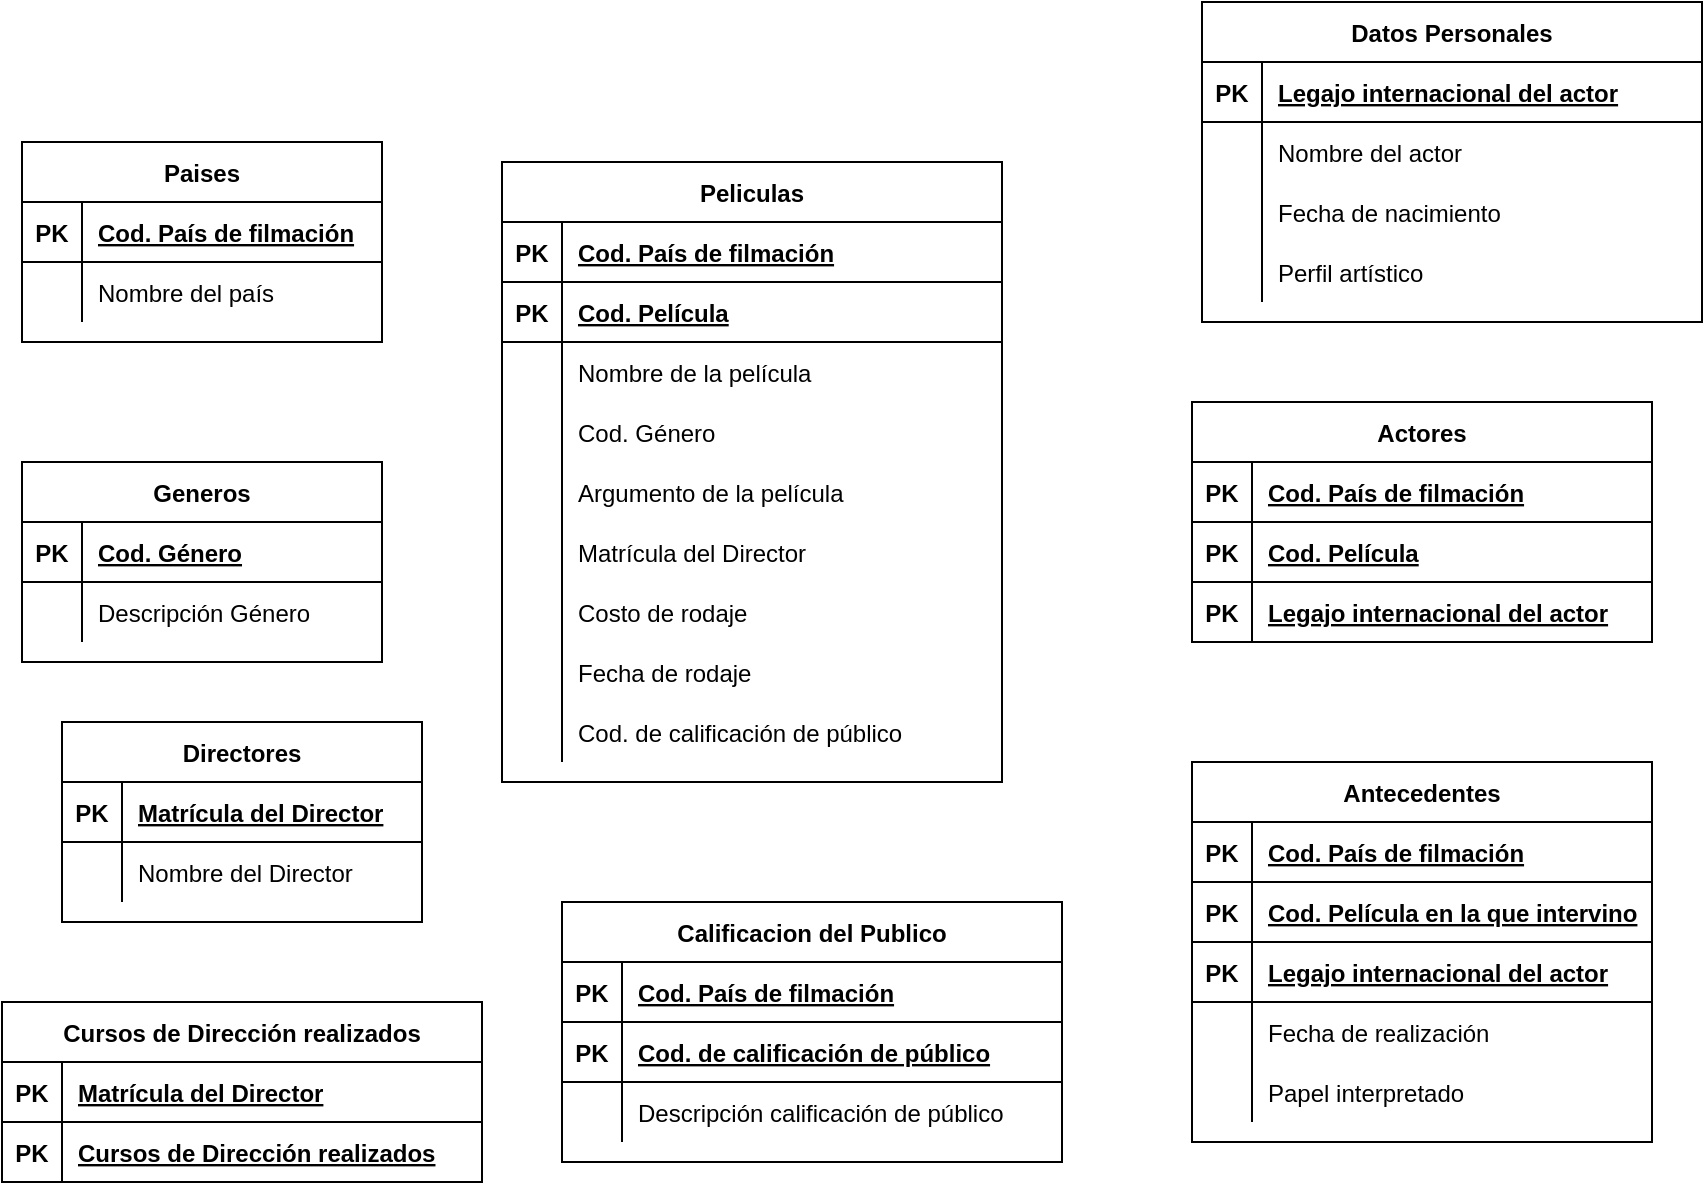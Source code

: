 <mxfile version="13.6.6" type="github">
  <diagram id="R2lEEEUBdFMjLlhIrx00" name="Page-1">
    <mxGraphModel dx="1871" dy="529" grid="1" gridSize="10" guides="1" tooltips="1" connect="1" arrows="1" fold="1" page="1" pageScale="1" pageWidth="850" pageHeight="1100" math="0" shadow="0" extFonts="Permanent Marker^https://fonts.googleapis.com/css?family=Permanent+Marker">
      <root>
        <mxCell id="0" />
        <mxCell id="1" parent="0" />
        <mxCell id="dDVhKl1gEV_FFzRzYjG9-1" value="Peliculas" style="shape=table;startSize=30;container=1;collapsible=1;childLayout=tableLayout;fixedRows=1;rowLines=0;fontStyle=1;align=center;resizeLast=1;" parent="1" vertex="1">
          <mxGeometry x="120" y="100" width="250" height="310" as="geometry" />
        </mxCell>
        <mxCell id="dDVhKl1gEV_FFzRzYjG9-76" value="" style="shape=partialRectangle;collapsible=0;dropTarget=0;pointerEvents=0;fillColor=none;top=0;left=0;bottom=1;right=0;points=[[0,0.5],[1,0.5]];portConstraint=eastwest;" parent="dDVhKl1gEV_FFzRzYjG9-1" vertex="1">
          <mxGeometry y="30" width="250" height="30" as="geometry" />
        </mxCell>
        <mxCell id="dDVhKl1gEV_FFzRzYjG9-77" value="PK" style="shape=partialRectangle;connectable=0;fillColor=none;top=0;left=0;bottom=0;right=0;fontStyle=1;overflow=hidden;" parent="dDVhKl1gEV_FFzRzYjG9-76" vertex="1">
          <mxGeometry width="30" height="30" as="geometry" />
        </mxCell>
        <mxCell id="dDVhKl1gEV_FFzRzYjG9-78" value="Cod. País de filmación" style="shape=partialRectangle;connectable=0;fillColor=none;top=0;left=0;bottom=0;right=0;align=left;spacingLeft=6;fontStyle=5;overflow=hidden;" parent="dDVhKl1gEV_FFzRzYjG9-76" vertex="1">
          <mxGeometry x="30" width="220" height="30" as="geometry" />
        </mxCell>
        <mxCell id="dDVhKl1gEV_FFzRzYjG9-2" value="" style="shape=partialRectangle;collapsible=0;dropTarget=0;pointerEvents=0;fillColor=none;top=0;left=0;bottom=1;right=0;points=[[0,0.5],[1,0.5]];portConstraint=eastwest;" parent="dDVhKl1gEV_FFzRzYjG9-1" vertex="1">
          <mxGeometry y="60" width="250" height="30" as="geometry" />
        </mxCell>
        <mxCell id="dDVhKl1gEV_FFzRzYjG9-3" value="PK" style="shape=partialRectangle;connectable=0;fillColor=none;top=0;left=0;bottom=0;right=0;fontStyle=1;overflow=hidden;" parent="dDVhKl1gEV_FFzRzYjG9-2" vertex="1">
          <mxGeometry width="30" height="30" as="geometry" />
        </mxCell>
        <mxCell id="dDVhKl1gEV_FFzRzYjG9-4" value="Cod. Película" style="shape=partialRectangle;connectable=0;fillColor=none;top=0;left=0;bottom=0;right=0;align=left;spacingLeft=6;fontStyle=5;overflow=hidden;" parent="dDVhKl1gEV_FFzRzYjG9-2" vertex="1">
          <mxGeometry x="30" width="220" height="30" as="geometry" />
        </mxCell>
        <mxCell id="dDVhKl1gEV_FFzRzYjG9-8" value="" style="shape=partialRectangle;collapsible=0;dropTarget=0;pointerEvents=0;fillColor=none;top=0;left=0;bottom=0;right=0;points=[[0,0.5],[1,0.5]];portConstraint=eastwest;" parent="dDVhKl1gEV_FFzRzYjG9-1" vertex="1">
          <mxGeometry y="90" width="250" height="30" as="geometry" />
        </mxCell>
        <mxCell id="dDVhKl1gEV_FFzRzYjG9-9" value="" style="shape=partialRectangle;connectable=0;fillColor=none;top=0;left=0;bottom=0;right=0;editable=1;overflow=hidden;" parent="dDVhKl1gEV_FFzRzYjG9-8" vertex="1">
          <mxGeometry width="30" height="30" as="geometry" />
        </mxCell>
        <mxCell id="dDVhKl1gEV_FFzRzYjG9-10" value="Nombre de la película" style="shape=partialRectangle;connectable=0;fillColor=none;top=0;left=0;bottom=0;right=0;align=left;spacingLeft=6;overflow=hidden;" parent="dDVhKl1gEV_FFzRzYjG9-8" vertex="1">
          <mxGeometry x="30" width="220" height="30" as="geometry" />
        </mxCell>
        <mxCell id="dDVhKl1gEV_FFzRzYjG9-11" value="" style="shape=partialRectangle;collapsible=0;dropTarget=0;pointerEvents=0;fillColor=none;top=0;left=0;bottom=0;right=0;points=[[0,0.5],[1,0.5]];portConstraint=eastwest;" parent="dDVhKl1gEV_FFzRzYjG9-1" vertex="1">
          <mxGeometry y="120" width="250" height="30" as="geometry" />
        </mxCell>
        <mxCell id="dDVhKl1gEV_FFzRzYjG9-12" value="" style="shape=partialRectangle;connectable=0;fillColor=none;top=0;left=0;bottom=0;right=0;editable=1;overflow=hidden;" parent="dDVhKl1gEV_FFzRzYjG9-11" vertex="1">
          <mxGeometry width="30" height="30" as="geometry" />
        </mxCell>
        <mxCell id="dDVhKl1gEV_FFzRzYjG9-13" value="Cod. Género " style="shape=partialRectangle;connectable=0;fillColor=none;top=0;left=0;bottom=0;right=0;align=left;spacingLeft=6;overflow=hidden;" parent="dDVhKl1gEV_FFzRzYjG9-11" vertex="1">
          <mxGeometry x="30" width="220" height="30" as="geometry" />
        </mxCell>
        <mxCell id="dDVhKl1gEV_FFzRzYjG9-56" value="" style="shape=partialRectangle;collapsible=0;dropTarget=0;pointerEvents=0;fillColor=none;top=0;left=0;bottom=0;right=0;points=[[0,0.5],[1,0.5]];portConstraint=eastwest;" parent="dDVhKl1gEV_FFzRzYjG9-1" vertex="1">
          <mxGeometry y="150" width="250" height="30" as="geometry" />
        </mxCell>
        <mxCell id="dDVhKl1gEV_FFzRzYjG9-57" value="" style="shape=partialRectangle;connectable=0;fillColor=none;top=0;left=0;bottom=0;right=0;editable=1;overflow=hidden;" parent="dDVhKl1gEV_FFzRzYjG9-56" vertex="1">
          <mxGeometry width="30" height="30" as="geometry" />
        </mxCell>
        <mxCell id="dDVhKl1gEV_FFzRzYjG9-58" value="Argumento de la película" style="shape=partialRectangle;connectable=0;fillColor=none;top=0;left=0;bottom=0;right=0;align=left;spacingLeft=6;overflow=hidden;" parent="dDVhKl1gEV_FFzRzYjG9-56" vertex="1">
          <mxGeometry x="30" width="220" height="30" as="geometry" />
        </mxCell>
        <mxCell id="dDVhKl1gEV_FFzRzYjG9-70" value="" style="shape=partialRectangle;collapsible=0;dropTarget=0;pointerEvents=0;fillColor=none;top=0;left=0;bottom=0;right=0;points=[[0,0.5],[1,0.5]];portConstraint=eastwest;" parent="dDVhKl1gEV_FFzRzYjG9-1" vertex="1">
          <mxGeometry y="180" width="250" height="30" as="geometry" />
        </mxCell>
        <mxCell id="dDVhKl1gEV_FFzRzYjG9-71" value="" style="shape=partialRectangle;connectable=0;fillColor=none;top=0;left=0;bottom=0;right=0;editable=1;overflow=hidden;" parent="dDVhKl1gEV_FFzRzYjG9-70" vertex="1">
          <mxGeometry width="30" height="30" as="geometry" />
        </mxCell>
        <mxCell id="dDVhKl1gEV_FFzRzYjG9-72" value="Matrícula del Director" style="shape=partialRectangle;connectable=0;fillColor=none;top=0;left=0;bottom=0;right=0;align=left;spacingLeft=6;overflow=hidden;" parent="dDVhKl1gEV_FFzRzYjG9-70" vertex="1">
          <mxGeometry x="30" width="220" height="30" as="geometry" />
        </mxCell>
        <mxCell id="dDVhKl1gEV_FFzRzYjG9-59" value="" style="shape=partialRectangle;collapsible=0;dropTarget=0;pointerEvents=0;fillColor=none;top=0;left=0;bottom=0;right=0;points=[[0,0.5],[1,0.5]];portConstraint=eastwest;" parent="dDVhKl1gEV_FFzRzYjG9-1" vertex="1">
          <mxGeometry y="210" width="250" height="30" as="geometry" />
        </mxCell>
        <mxCell id="dDVhKl1gEV_FFzRzYjG9-60" value="" style="shape=partialRectangle;connectable=0;fillColor=none;top=0;left=0;bottom=0;right=0;editable=1;overflow=hidden;" parent="dDVhKl1gEV_FFzRzYjG9-59" vertex="1">
          <mxGeometry width="30" height="30" as="geometry" />
        </mxCell>
        <mxCell id="dDVhKl1gEV_FFzRzYjG9-61" value="Costo de rodaje" style="shape=partialRectangle;connectable=0;fillColor=none;top=0;left=0;bottom=0;right=0;align=left;spacingLeft=6;overflow=hidden;" parent="dDVhKl1gEV_FFzRzYjG9-59" vertex="1">
          <mxGeometry x="30" width="220" height="30" as="geometry" />
        </mxCell>
        <mxCell id="dDVhKl1gEV_FFzRzYjG9-96" value="" style="shape=partialRectangle;collapsible=0;dropTarget=0;pointerEvents=0;fillColor=none;top=0;left=0;bottom=0;right=0;points=[[0,0.5],[1,0.5]];portConstraint=eastwest;" parent="dDVhKl1gEV_FFzRzYjG9-1" vertex="1">
          <mxGeometry y="240" width="250" height="30" as="geometry" />
        </mxCell>
        <mxCell id="dDVhKl1gEV_FFzRzYjG9-97" value="" style="shape=partialRectangle;connectable=0;fillColor=none;top=0;left=0;bottom=0;right=0;editable=1;overflow=hidden;" parent="dDVhKl1gEV_FFzRzYjG9-96" vertex="1">
          <mxGeometry width="30" height="30" as="geometry" />
        </mxCell>
        <mxCell id="dDVhKl1gEV_FFzRzYjG9-98" value="Fecha de rodaje" style="shape=partialRectangle;connectable=0;fillColor=none;top=0;left=0;bottom=0;right=0;align=left;spacingLeft=6;overflow=hidden;" parent="dDVhKl1gEV_FFzRzYjG9-96" vertex="1">
          <mxGeometry x="30" width="220" height="30" as="geometry" />
        </mxCell>
        <mxCell id="dDVhKl1gEV_FFzRzYjG9-100" value="" style="shape=partialRectangle;collapsible=0;dropTarget=0;pointerEvents=0;fillColor=none;top=0;left=0;bottom=0;right=0;points=[[0,0.5],[1,0.5]];portConstraint=eastwest;" parent="dDVhKl1gEV_FFzRzYjG9-1" vertex="1">
          <mxGeometry y="270" width="250" height="30" as="geometry" />
        </mxCell>
        <mxCell id="dDVhKl1gEV_FFzRzYjG9-101" value="" style="shape=partialRectangle;connectable=0;fillColor=none;top=0;left=0;bottom=0;right=0;editable=1;overflow=hidden;" parent="dDVhKl1gEV_FFzRzYjG9-100" vertex="1">
          <mxGeometry width="30" height="30" as="geometry" />
        </mxCell>
        <mxCell id="dDVhKl1gEV_FFzRzYjG9-102" value="Cod. de calificación de público" style="shape=partialRectangle;connectable=0;fillColor=none;top=0;left=0;bottom=0;right=0;align=left;spacingLeft=6;overflow=hidden;" parent="dDVhKl1gEV_FFzRzYjG9-100" vertex="1">
          <mxGeometry x="30" width="220" height="30" as="geometry" />
        </mxCell>
        <mxCell id="1AU5SJPKcg5bautawqih-57" value="Datos Personales" style="shape=table;startSize=30;container=1;collapsible=1;childLayout=tableLayout;fixedRows=1;rowLines=0;fontStyle=1;align=center;resizeLast=1;" parent="1" vertex="1">
          <mxGeometry x="470" y="20" width="250" height="160" as="geometry" />
        </mxCell>
        <mxCell id="1AU5SJPKcg5bautawqih-58" value="" style="shape=partialRectangle;collapsible=0;dropTarget=0;pointerEvents=0;fillColor=none;top=0;left=0;bottom=1;right=0;points=[[0,0.5],[1,0.5]];portConstraint=eastwest;" parent="1AU5SJPKcg5bautawqih-57" vertex="1">
          <mxGeometry y="30" width="250" height="30" as="geometry" />
        </mxCell>
        <mxCell id="1AU5SJPKcg5bautawqih-59" value="PK" style="shape=partialRectangle;connectable=0;fillColor=none;top=0;left=0;bottom=0;right=0;fontStyle=1;overflow=hidden;" parent="1AU5SJPKcg5bautawqih-58" vertex="1">
          <mxGeometry width="30" height="30" as="geometry" />
        </mxCell>
        <mxCell id="1AU5SJPKcg5bautawqih-60" value="Legajo internacional del actor" style="shape=partialRectangle;connectable=0;fillColor=none;top=0;left=0;bottom=0;right=0;align=left;spacingLeft=6;fontStyle=5;overflow=hidden;" parent="1AU5SJPKcg5bautawqih-58" vertex="1">
          <mxGeometry x="30" width="220" height="30" as="geometry" />
        </mxCell>
        <mxCell id="1AU5SJPKcg5bautawqih-61" value="" style="shape=partialRectangle;collapsible=0;dropTarget=0;pointerEvents=0;fillColor=none;top=0;left=0;bottom=0;right=0;points=[[0,0.5],[1,0.5]];portConstraint=eastwest;" parent="1AU5SJPKcg5bautawqih-57" vertex="1">
          <mxGeometry y="60" width="250" height="30" as="geometry" />
        </mxCell>
        <mxCell id="1AU5SJPKcg5bautawqih-62" value="" style="shape=partialRectangle;connectable=0;fillColor=none;top=0;left=0;bottom=0;right=0;editable=1;overflow=hidden;" parent="1AU5SJPKcg5bautawqih-61" vertex="1">
          <mxGeometry width="30" height="30" as="geometry" />
        </mxCell>
        <mxCell id="1AU5SJPKcg5bautawqih-63" value="Nombre del actor" style="shape=partialRectangle;connectable=0;fillColor=none;top=0;left=0;bottom=0;right=0;align=left;spacingLeft=6;overflow=hidden;" parent="1AU5SJPKcg5bautawqih-61" vertex="1">
          <mxGeometry x="30" width="220" height="30" as="geometry" />
        </mxCell>
        <mxCell id="1AU5SJPKcg5bautawqih-64" value="" style="shape=partialRectangle;collapsible=0;dropTarget=0;pointerEvents=0;fillColor=none;top=0;left=0;bottom=0;right=0;points=[[0,0.5],[1,0.5]];portConstraint=eastwest;" parent="1AU5SJPKcg5bautawqih-57" vertex="1">
          <mxGeometry y="90" width="250" height="30" as="geometry" />
        </mxCell>
        <mxCell id="1AU5SJPKcg5bautawqih-65" value="" style="shape=partialRectangle;connectable=0;fillColor=none;top=0;left=0;bottom=0;right=0;editable=1;overflow=hidden;" parent="1AU5SJPKcg5bautawqih-64" vertex="1">
          <mxGeometry width="30" height="30" as="geometry" />
        </mxCell>
        <mxCell id="1AU5SJPKcg5bautawqih-66" value="Fecha de nacimiento" style="shape=partialRectangle;connectable=0;fillColor=none;top=0;left=0;bottom=0;right=0;align=left;spacingLeft=6;overflow=hidden;" parent="1AU5SJPKcg5bautawqih-64" vertex="1">
          <mxGeometry x="30" width="220" height="30" as="geometry" />
        </mxCell>
        <mxCell id="1AU5SJPKcg5bautawqih-67" value="" style="shape=partialRectangle;collapsible=0;dropTarget=0;pointerEvents=0;fillColor=none;top=0;left=0;bottom=0;right=0;points=[[0,0.5],[1,0.5]];portConstraint=eastwest;" parent="1AU5SJPKcg5bautawqih-57" vertex="1">
          <mxGeometry y="120" width="250" height="30" as="geometry" />
        </mxCell>
        <mxCell id="1AU5SJPKcg5bautawqih-68" value="" style="shape=partialRectangle;connectable=0;fillColor=none;top=0;left=0;bottom=0;right=0;editable=1;overflow=hidden;" parent="1AU5SJPKcg5bautawqih-67" vertex="1">
          <mxGeometry width="30" height="30" as="geometry" />
        </mxCell>
        <mxCell id="1AU5SJPKcg5bautawqih-69" value="Perfil artístico" style="shape=partialRectangle;connectable=0;fillColor=none;top=0;left=0;bottom=0;right=0;align=left;spacingLeft=6;overflow=hidden;" parent="1AU5SJPKcg5bautawqih-67" vertex="1">
          <mxGeometry x="30" width="220" height="30" as="geometry" />
        </mxCell>
        <mxCell id="1AU5SJPKcg5bautawqih-5" value="Paises" style="shape=table;startSize=30;container=1;collapsible=1;childLayout=tableLayout;fixedRows=1;rowLines=0;fontStyle=1;align=center;resizeLast=1;" parent="1" vertex="1">
          <mxGeometry x="-120" y="90" width="180" height="100" as="geometry" />
        </mxCell>
        <mxCell id="1AU5SJPKcg5bautawqih-6" value="" style="shape=partialRectangle;collapsible=0;dropTarget=0;pointerEvents=0;fillColor=none;top=0;left=0;bottom=1;right=0;points=[[0,0.5],[1,0.5]];portConstraint=eastwest;" parent="1AU5SJPKcg5bautawqih-5" vertex="1">
          <mxGeometry y="30" width="180" height="30" as="geometry" />
        </mxCell>
        <mxCell id="1AU5SJPKcg5bautawqih-7" value="PK" style="shape=partialRectangle;connectable=0;fillColor=none;top=0;left=0;bottom=0;right=0;fontStyle=1;overflow=hidden;" parent="1AU5SJPKcg5bautawqih-6" vertex="1">
          <mxGeometry width="30" height="30" as="geometry" />
        </mxCell>
        <mxCell id="1AU5SJPKcg5bautawqih-8" value="Cod. País de filmación" style="shape=partialRectangle;connectable=0;fillColor=none;top=0;left=0;bottom=0;right=0;align=left;spacingLeft=6;fontStyle=5;overflow=hidden;" parent="1AU5SJPKcg5bautawqih-6" vertex="1">
          <mxGeometry x="30" width="150" height="30" as="geometry" />
        </mxCell>
        <mxCell id="1AU5SJPKcg5bautawqih-9" value="" style="shape=partialRectangle;collapsible=0;dropTarget=0;pointerEvents=0;fillColor=none;top=0;left=0;bottom=0;right=0;points=[[0,0.5],[1,0.5]];portConstraint=eastwest;" parent="1AU5SJPKcg5bautawqih-5" vertex="1">
          <mxGeometry y="60" width="180" height="30" as="geometry" />
        </mxCell>
        <mxCell id="1AU5SJPKcg5bautawqih-10" value="" style="shape=partialRectangle;connectable=0;fillColor=none;top=0;left=0;bottom=0;right=0;editable=1;overflow=hidden;" parent="1AU5SJPKcg5bautawqih-9" vertex="1">
          <mxGeometry width="30" height="30" as="geometry" />
        </mxCell>
        <mxCell id="1AU5SJPKcg5bautawqih-11" value="Nombre del país" style="shape=partialRectangle;connectable=0;fillColor=none;top=0;left=0;bottom=0;right=0;align=left;spacingLeft=6;overflow=hidden;" parent="1AU5SJPKcg5bautawqih-9" vertex="1">
          <mxGeometry x="30" width="150" height="30" as="geometry" />
        </mxCell>
        <mxCell id="1AU5SJPKcg5bautawqih-18" value="Generos" style="shape=table;startSize=30;container=1;collapsible=1;childLayout=tableLayout;fixedRows=1;rowLines=0;fontStyle=1;align=center;resizeLast=1;" parent="1" vertex="1">
          <mxGeometry x="-120" y="250" width="180" height="100" as="geometry" />
        </mxCell>
        <mxCell id="1AU5SJPKcg5bautawqih-19" value="" style="shape=partialRectangle;collapsible=0;dropTarget=0;pointerEvents=0;fillColor=none;top=0;left=0;bottom=1;right=0;points=[[0,0.5],[1,0.5]];portConstraint=eastwest;" parent="1AU5SJPKcg5bautawqih-18" vertex="1">
          <mxGeometry y="30" width="180" height="30" as="geometry" />
        </mxCell>
        <mxCell id="1AU5SJPKcg5bautawqih-20" value="PK" style="shape=partialRectangle;connectable=0;fillColor=none;top=0;left=0;bottom=0;right=0;fontStyle=1;overflow=hidden;" parent="1AU5SJPKcg5bautawqih-19" vertex="1">
          <mxGeometry width="30" height="30" as="geometry" />
        </mxCell>
        <mxCell id="1AU5SJPKcg5bautawqih-21" value="Cod. Género" style="shape=partialRectangle;connectable=0;fillColor=none;top=0;left=0;bottom=0;right=0;align=left;spacingLeft=6;fontStyle=5;overflow=hidden;" parent="1AU5SJPKcg5bautawqih-19" vertex="1">
          <mxGeometry x="30" width="150" height="30" as="geometry" />
        </mxCell>
        <mxCell id="1AU5SJPKcg5bautawqih-22" value="" style="shape=partialRectangle;collapsible=0;dropTarget=0;pointerEvents=0;fillColor=none;top=0;left=0;bottom=0;right=0;points=[[0,0.5],[1,0.5]];portConstraint=eastwest;" parent="1AU5SJPKcg5bautawqih-18" vertex="1">
          <mxGeometry y="60" width="180" height="30" as="geometry" />
        </mxCell>
        <mxCell id="1AU5SJPKcg5bautawqih-23" value="" style="shape=partialRectangle;connectable=0;fillColor=none;top=0;left=0;bottom=0;right=0;editable=1;overflow=hidden;" parent="1AU5SJPKcg5bautawqih-22" vertex="1">
          <mxGeometry width="30" height="30" as="geometry" />
        </mxCell>
        <mxCell id="1AU5SJPKcg5bautawqih-24" value="Descripción Género" style="shape=partialRectangle;connectable=0;fillColor=none;top=0;left=0;bottom=0;right=0;align=left;spacingLeft=6;overflow=hidden;" parent="1AU5SJPKcg5bautawqih-22" vertex="1">
          <mxGeometry x="30" width="150" height="30" as="geometry" />
        </mxCell>
        <mxCell id="1AU5SJPKcg5bautawqih-31" value="Directores" style="shape=table;startSize=30;container=1;collapsible=1;childLayout=tableLayout;fixedRows=1;rowLines=0;fontStyle=1;align=center;resizeLast=1;" parent="1" vertex="1">
          <mxGeometry x="-100" y="380" width="180" height="100" as="geometry" />
        </mxCell>
        <mxCell id="1AU5SJPKcg5bautawqih-32" value="" style="shape=partialRectangle;collapsible=0;dropTarget=0;pointerEvents=0;fillColor=none;top=0;left=0;bottom=1;right=0;points=[[0,0.5],[1,0.5]];portConstraint=eastwest;" parent="1AU5SJPKcg5bautawqih-31" vertex="1">
          <mxGeometry y="30" width="180" height="30" as="geometry" />
        </mxCell>
        <mxCell id="1AU5SJPKcg5bautawqih-33" value="PK" style="shape=partialRectangle;connectable=0;fillColor=none;top=0;left=0;bottom=0;right=0;fontStyle=1;overflow=hidden;" parent="1AU5SJPKcg5bautawqih-32" vertex="1">
          <mxGeometry width="30" height="30" as="geometry" />
        </mxCell>
        <mxCell id="1AU5SJPKcg5bautawqih-34" value="Matrícula del Director" style="shape=partialRectangle;connectable=0;fillColor=none;top=0;left=0;bottom=0;right=0;align=left;spacingLeft=6;fontStyle=5;overflow=hidden;" parent="1AU5SJPKcg5bautawqih-32" vertex="1">
          <mxGeometry x="30" width="150" height="30" as="geometry" />
        </mxCell>
        <mxCell id="1AU5SJPKcg5bautawqih-35" value="" style="shape=partialRectangle;collapsible=0;dropTarget=0;pointerEvents=0;fillColor=none;top=0;left=0;bottom=0;right=0;points=[[0,0.5],[1,0.5]];portConstraint=eastwest;" parent="1AU5SJPKcg5bautawqih-31" vertex="1">
          <mxGeometry y="60" width="180" height="30" as="geometry" />
        </mxCell>
        <mxCell id="1AU5SJPKcg5bautawqih-36" value="" style="shape=partialRectangle;connectable=0;fillColor=none;top=0;left=0;bottom=0;right=0;editable=1;overflow=hidden;" parent="1AU5SJPKcg5bautawqih-35" vertex="1">
          <mxGeometry width="30" height="30" as="geometry" />
        </mxCell>
        <mxCell id="1AU5SJPKcg5bautawqih-37" value="Nombre del Director" style="shape=partialRectangle;connectable=0;fillColor=none;top=0;left=0;bottom=0;right=0;align=left;spacingLeft=6;overflow=hidden;" parent="1AU5SJPKcg5bautawqih-35" vertex="1">
          <mxGeometry x="30" width="150" height="30" as="geometry" />
        </mxCell>
        <mxCell id="dDVhKl1gEV_FFzRzYjG9-14" value="Cursos de Dirección realizados" style="shape=table;startSize=30;container=1;collapsible=1;childLayout=tableLayout;fixedRows=1;rowLines=0;fontStyle=1;align=center;resizeLast=1;" parent="1" vertex="1">
          <mxGeometry x="-130" y="520" width="240" height="90" as="geometry" />
        </mxCell>
        <mxCell id="1AU5SJPKcg5bautawqih-2" value="" style="shape=partialRectangle;collapsible=0;dropTarget=0;pointerEvents=0;fillColor=none;top=0;left=0;bottom=1;right=0;points=[[0,0.5],[1,0.5]];portConstraint=eastwest;" parent="dDVhKl1gEV_FFzRzYjG9-14" vertex="1">
          <mxGeometry y="30" width="240" height="30" as="geometry" />
        </mxCell>
        <mxCell id="1AU5SJPKcg5bautawqih-3" value="PK" style="shape=partialRectangle;connectable=0;fillColor=none;top=0;left=0;bottom=0;right=0;fontStyle=1;overflow=hidden;" parent="1AU5SJPKcg5bautawqih-2" vertex="1">
          <mxGeometry width="30" height="30" as="geometry" />
        </mxCell>
        <mxCell id="1AU5SJPKcg5bautawqih-4" value="Matrícula del Director" style="shape=partialRectangle;connectable=0;fillColor=none;top=0;left=0;bottom=0;right=0;align=left;spacingLeft=6;fontStyle=5;overflow=hidden;" parent="1AU5SJPKcg5bautawqih-2" vertex="1">
          <mxGeometry x="30" width="210" height="30" as="geometry" />
        </mxCell>
        <mxCell id="dDVhKl1gEV_FFzRzYjG9-92" value="" style="shape=partialRectangle;collapsible=0;dropTarget=0;pointerEvents=0;fillColor=none;top=0;left=0;bottom=1;right=0;points=[[0,0.5],[1,0.5]];portConstraint=eastwest;" parent="dDVhKl1gEV_FFzRzYjG9-14" vertex="1">
          <mxGeometry y="60" width="240" height="30" as="geometry" />
        </mxCell>
        <mxCell id="dDVhKl1gEV_FFzRzYjG9-93" value="PK" style="shape=partialRectangle;connectable=0;fillColor=none;top=0;left=0;bottom=0;right=0;fontStyle=1;overflow=hidden;" parent="dDVhKl1gEV_FFzRzYjG9-92" vertex="1">
          <mxGeometry width="30" height="30" as="geometry" />
        </mxCell>
        <mxCell id="dDVhKl1gEV_FFzRzYjG9-94" value="Cursos de Dirección realizados" style="shape=partialRectangle;connectable=0;fillColor=none;top=0;left=0;bottom=0;right=0;align=left;spacingLeft=6;fontStyle=5;overflow=hidden;" parent="dDVhKl1gEV_FFzRzYjG9-92" vertex="1">
          <mxGeometry x="30" width="210" height="30" as="geometry" />
        </mxCell>
        <mxCell id="dDVhKl1gEV_FFzRzYjG9-27" value="Actores" style="shape=table;startSize=30;container=1;collapsible=1;childLayout=tableLayout;fixedRows=1;rowLines=0;fontStyle=1;align=center;resizeLast=1;" parent="1" vertex="1">
          <mxGeometry x="465" y="220" width="230" height="120" as="geometry" />
        </mxCell>
        <mxCell id="dDVhKl1gEV_FFzRzYjG9-28" value="" style="shape=partialRectangle;collapsible=0;dropTarget=0;pointerEvents=0;fillColor=none;top=0;left=0;bottom=1;right=0;points=[[0,0.5],[1,0.5]];portConstraint=eastwest;" parent="dDVhKl1gEV_FFzRzYjG9-27" vertex="1">
          <mxGeometry y="30" width="230" height="30" as="geometry" />
        </mxCell>
        <mxCell id="dDVhKl1gEV_FFzRzYjG9-29" value="PK" style="shape=partialRectangle;connectable=0;fillColor=none;top=0;left=0;bottom=0;right=0;fontStyle=1;overflow=hidden;" parent="dDVhKl1gEV_FFzRzYjG9-28" vertex="1">
          <mxGeometry width="30" height="30" as="geometry" />
        </mxCell>
        <mxCell id="dDVhKl1gEV_FFzRzYjG9-30" value="Cod. País de filmación" style="shape=partialRectangle;connectable=0;fillColor=none;top=0;left=0;bottom=0;right=0;align=left;spacingLeft=6;fontStyle=5;overflow=hidden;" parent="dDVhKl1gEV_FFzRzYjG9-28" vertex="1">
          <mxGeometry x="30" width="200" height="30" as="geometry" />
        </mxCell>
        <mxCell id="dDVhKl1gEV_FFzRzYjG9-84" value="" style="shape=partialRectangle;collapsible=0;dropTarget=0;pointerEvents=0;fillColor=none;top=0;left=0;bottom=1;right=0;points=[[0,0.5],[1,0.5]];portConstraint=eastwest;" parent="dDVhKl1gEV_FFzRzYjG9-27" vertex="1">
          <mxGeometry y="60" width="230" height="30" as="geometry" />
        </mxCell>
        <mxCell id="dDVhKl1gEV_FFzRzYjG9-85" value="PK" style="shape=partialRectangle;connectable=0;fillColor=none;top=0;left=0;bottom=0;right=0;fontStyle=1;overflow=hidden;" parent="dDVhKl1gEV_FFzRzYjG9-84" vertex="1">
          <mxGeometry width="30" height="30" as="geometry" />
        </mxCell>
        <mxCell id="dDVhKl1gEV_FFzRzYjG9-86" value="Cod. Película" style="shape=partialRectangle;connectable=0;fillColor=none;top=0;left=0;bottom=0;right=0;align=left;spacingLeft=6;fontStyle=5;overflow=hidden;" parent="dDVhKl1gEV_FFzRzYjG9-84" vertex="1">
          <mxGeometry x="30" width="200" height="30" as="geometry" />
        </mxCell>
        <mxCell id="dDVhKl1gEV_FFzRzYjG9-88" value="" style="shape=partialRectangle;collapsible=0;dropTarget=0;pointerEvents=0;fillColor=none;top=0;left=0;bottom=1;right=0;points=[[0,0.5],[1,0.5]];portConstraint=eastwest;" parent="dDVhKl1gEV_FFzRzYjG9-27" vertex="1">
          <mxGeometry y="90" width="230" height="30" as="geometry" />
        </mxCell>
        <mxCell id="dDVhKl1gEV_FFzRzYjG9-89" value="PK" style="shape=partialRectangle;connectable=0;fillColor=none;top=0;left=0;bottom=0;right=0;fontStyle=1;overflow=hidden;" parent="dDVhKl1gEV_FFzRzYjG9-88" vertex="1">
          <mxGeometry width="30" height="30" as="geometry" />
        </mxCell>
        <mxCell id="dDVhKl1gEV_FFzRzYjG9-90" value="Legajo internacional del actor" style="shape=partialRectangle;connectable=0;fillColor=none;top=0;left=0;bottom=0;right=0;align=left;spacingLeft=6;fontStyle=5;overflow=hidden;" parent="dDVhKl1gEV_FFzRzYjG9-88" vertex="1">
          <mxGeometry x="30" width="200" height="30" as="geometry" />
        </mxCell>
        <mxCell id="dDVhKl1gEV_FFzRzYjG9-40" value="Antecedentes " style="shape=table;startSize=30;container=1;collapsible=1;childLayout=tableLayout;fixedRows=1;rowLines=0;fontStyle=1;align=center;resizeLast=1;" parent="1" vertex="1">
          <mxGeometry x="465" y="400" width="230" height="190" as="geometry" />
        </mxCell>
        <mxCell id="dDVhKl1gEV_FFzRzYjG9-41" value="" style="shape=partialRectangle;collapsible=0;dropTarget=0;pointerEvents=0;fillColor=none;top=0;left=0;bottom=1;right=0;points=[[0,0.5],[1,0.5]];portConstraint=eastwest;" parent="dDVhKl1gEV_FFzRzYjG9-40" vertex="1">
          <mxGeometry y="30" width="230" height="30" as="geometry" />
        </mxCell>
        <mxCell id="dDVhKl1gEV_FFzRzYjG9-42" value="PK" style="shape=partialRectangle;connectable=0;fillColor=none;top=0;left=0;bottom=0;right=0;fontStyle=1;overflow=hidden;" parent="dDVhKl1gEV_FFzRzYjG9-41" vertex="1">
          <mxGeometry width="30" height="30" as="geometry" />
        </mxCell>
        <mxCell id="dDVhKl1gEV_FFzRzYjG9-43" value="Cod. País de filmación" style="shape=partialRectangle;connectable=0;fillColor=none;top=0;left=0;bottom=0;right=0;align=left;spacingLeft=6;fontStyle=5;overflow=hidden;" parent="dDVhKl1gEV_FFzRzYjG9-41" vertex="1">
          <mxGeometry x="30" width="200" height="30" as="geometry" />
        </mxCell>
        <mxCell id="dDVhKl1gEV_FFzRzYjG9-116" value="" style="shape=partialRectangle;collapsible=0;dropTarget=0;pointerEvents=0;fillColor=none;top=0;left=0;bottom=1;right=0;points=[[0,0.5],[1,0.5]];portConstraint=eastwest;" parent="dDVhKl1gEV_FFzRzYjG9-40" vertex="1">
          <mxGeometry y="60" width="230" height="30" as="geometry" />
        </mxCell>
        <mxCell id="dDVhKl1gEV_FFzRzYjG9-117" value="PK" style="shape=partialRectangle;connectable=0;fillColor=none;top=0;left=0;bottom=0;right=0;fontStyle=1;overflow=hidden;" parent="dDVhKl1gEV_FFzRzYjG9-116" vertex="1">
          <mxGeometry width="30" height="30" as="geometry" />
        </mxCell>
        <mxCell id="dDVhKl1gEV_FFzRzYjG9-118" value="Cod. Película en la que intervino" style="shape=partialRectangle;connectable=0;fillColor=none;top=0;left=0;bottom=0;right=0;align=left;spacingLeft=6;fontStyle=5;overflow=hidden;" parent="dDVhKl1gEV_FFzRzYjG9-116" vertex="1">
          <mxGeometry x="30" width="200" height="30" as="geometry" />
        </mxCell>
        <mxCell id="dDVhKl1gEV_FFzRzYjG9-108" value="" style="shape=partialRectangle;collapsible=0;dropTarget=0;pointerEvents=0;fillColor=none;top=0;left=0;bottom=1;right=0;points=[[0,0.5],[1,0.5]];portConstraint=eastwest;" parent="dDVhKl1gEV_FFzRzYjG9-40" vertex="1">
          <mxGeometry y="90" width="230" height="30" as="geometry" />
        </mxCell>
        <mxCell id="dDVhKl1gEV_FFzRzYjG9-109" value="PK" style="shape=partialRectangle;connectable=0;fillColor=none;top=0;left=0;bottom=0;right=0;fontStyle=1;overflow=hidden;" parent="dDVhKl1gEV_FFzRzYjG9-108" vertex="1">
          <mxGeometry width="30" height="30" as="geometry" />
        </mxCell>
        <mxCell id="dDVhKl1gEV_FFzRzYjG9-110" value="Legajo internacional del actor" style="shape=partialRectangle;connectable=0;fillColor=none;top=0;left=0;bottom=0;right=0;align=left;spacingLeft=6;fontStyle=5;overflow=hidden;" parent="dDVhKl1gEV_FFzRzYjG9-108" vertex="1">
          <mxGeometry x="30" width="200" height="30" as="geometry" />
        </mxCell>
        <mxCell id="dDVhKl1gEV_FFzRzYjG9-44" value="" style="shape=partialRectangle;collapsible=0;dropTarget=0;pointerEvents=0;fillColor=none;top=0;left=0;bottom=0;right=0;points=[[0,0.5],[1,0.5]];portConstraint=eastwest;" parent="dDVhKl1gEV_FFzRzYjG9-40" vertex="1">
          <mxGeometry y="120" width="230" height="30" as="geometry" />
        </mxCell>
        <mxCell id="dDVhKl1gEV_FFzRzYjG9-45" value="" style="shape=partialRectangle;connectable=0;fillColor=none;top=0;left=0;bottom=0;right=0;editable=1;overflow=hidden;" parent="dDVhKl1gEV_FFzRzYjG9-44" vertex="1">
          <mxGeometry width="30" height="30" as="geometry" />
        </mxCell>
        <mxCell id="dDVhKl1gEV_FFzRzYjG9-46" value="Fecha de realización" style="shape=partialRectangle;connectable=0;fillColor=none;top=0;left=0;bottom=0;right=0;align=left;spacingLeft=6;overflow=hidden;" parent="dDVhKl1gEV_FFzRzYjG9-44" vertex="1">
          <mxGeometry x="30" width="200" height="30" as="geometry" />
        </mxCell>
        <mxCell id="dDVhKl1gEV_FFzRzYjG9-47" value="" style="shape=partialRectangle;collapsible=0;dropTarget=0;pointerEvents=0;fillColor=none;top=0;left=0;bottom=0;right=0;points=[[0,0.5],[1,0.5]];portConstraint=eastwest;" parent="dDVhKl1gEV_FFzRzYjG9-40" vertex="1">
          <mxGeometry y="150" width="230" height="30" as="geometry" />
        </mxCell>
        <mxCell id="dDVhKl1gEV_FFzRzYjG9-48" value="" style="shape=partialRectangle;connectable=0;fillColor=none;top=0;left=0;bottom=0;right=0;editable=1;overflow=hidden;" parent="dDVhKl1gEV_FFzRzYjG9-47" vertex="1">
          <mxGeometry width="30" height="30" as="geometry" />
        </mxCell>
        <mxCell id="dDVhKl1gEV_FFzRzYjG9-49" value="Papel interpretado " style="shape=partialRectangle;connectable=0;fillColor=none;top=0;left=0;bottom=0;right=0;align=left;spacingLeft=6;overflow=hidden;" parent="dDVhKl1gEV_FFzRzYjG9-47" vertex="1">
          <mxGeometry x="30" width="200" height="30" as="geometry" />
        </mxCell>
        <mxCell id="1AU5SJPKcg5bautawqih-44" value="Calificacion del Publico" style="shape=table;startSize=30;container=1;collapsible=1;childLayout=tableLayout;fixedRows=1;rowLines=0;fontStyle=1;align=center;resizeLast=1;" parent="1" vertex="1">
          <mxGeometry x="150" y="470" width="250" height="130" as="geometry" />
        </mxCell>
        <mxCell id="1AU5SJPKcg5bautawqih-70" value="" style="shape=partialRectangle;collapsible=0;dropTarget=0;pointerEvents=0;fillColor=none;top=0;left=0;bottom=1;right=0;points=[[0,0.5],[1,0.5]];portConstraint=eastwest;" parent="1AU5SJPKcg5bautawqih-44" vertex="1">
          <mxGeometry y="30" width="250" height="30" as="geometry" />
        </mxCell>
        <mxCell id="1AU5SJPKcg5bautawqih-71" value="PK" style="shape=partialRectangle;connectable=0;fillColor=none;top=0;left=0;bottom=0;right=0;fontStyle=1;overflow=hidden;" parent="1AU5SJPKcg5bautawqih-70" vertex="1">
          <mxGeometry width="30" height="30" as="geometry" />
        </mxCell>
        <mxCell id="1AU5SJPKcg5bautawqih-72" value="Cod. País de filmación" style="shape=partialRectangle;connectable=0;fillColor=none;top=0;left=0;bottom=0;right=0;align=left;spacingLeft=6;fontStyle=5;overflow=hidden;" parent="1AU5SJPKcg5bautawqih-70" vertex="1">
          <mxGeometry x="30" width="220" height="30" as="geometry" />
        </mxCell>
        <mxCell id="1AU5SJPKcg5bautawqih-45" value="" style="shape=partialRectangle;collapsible=0;dropTarget=0;pointerEvents=0;fillColor=none;top=0;left=0;bottom=1;right=0;points=[[0,0.5],[1,0.5]];portConstraint=eastwest;" parent="1AU5SJPKcg5bautawqih-44" vertex="1">
          <mxGeometry y="60" width="250" height="30" as="geometry" />
        </mxCell>
        <mxCell id="1AU5SJPKcg5bautawqih-46" value="PK" style="shape=partialRectangle;connectable=0;fillColor=none;top=0;left=0;bottom=0;right=0;fontStyle=1;overflow=hidden;" parent="1AU5SJPKcg5bautawqih-45" vertex="1">
          <mxGeometry width="30" height="30" as="geometry" />
        </mxCell>
        <mxCell id="1AU5SJPKcg5bautawqih-47" value="Cod. de calificación de público" style="shape=partialRectangle;connectable=0;fillColor=none;top=0;left=0;bottom=0;right=0;align=left;spacingLeft=6;fontStyle=5;overflow=hidden;" parent="1AU5SJPKcg5bautawqih-45" vertex="1">
          <mxGeometry x="30" width="220" height="30" as="geometry" />
        </mxCell>
        <mxCell id="1AU5SJPKcg5bautawqih-48" value="" style="shape=partialRectangle;collapsible=0;dropTarget=0;pointerEvents=0;fillColor=none;top=0;left=0;bottom=0;right=0;points=[[0,0.5],[1,0.5]];portConstraint=eastwest;" parent="1AU5SJPKcg5bautawqih-44" vertex="1">
          <mxGeometry y="90" width="250" height="30" as="geometry" />
        </mxCell>
        <mxCell id="1AU5SJPKcg5bautawqih-49" value="" style="shape=partialRectangle;connectable=0;fillColor=none;top=0;left=0;bottom=0;right=0;editable=1;overflow=hidden;" parent="1AU5SJPKcg5bautawqih-48" vertex="1">
          <mxGeometry width="30" height="30" as="geometry" />
        </mxCell>
        <mxCell id="1AU5SJPKcg5bautawqih-50" value="Descripción calificación de público" style="shape=partialRectangle;connectable=0;fillColor=none;top=0;left=0;bottom=0;right=0;align=left;spacingLeft=6;overflow=hidden;" parent="1AU5SJPKcg5bautawqih-48" vertex="1">
          <mxGeometry x="30" width="220" height="30" as="geometry" />
        </mxCell>
      </root>
    </mxGraphModel>
  </diagram>
</mxfile>
